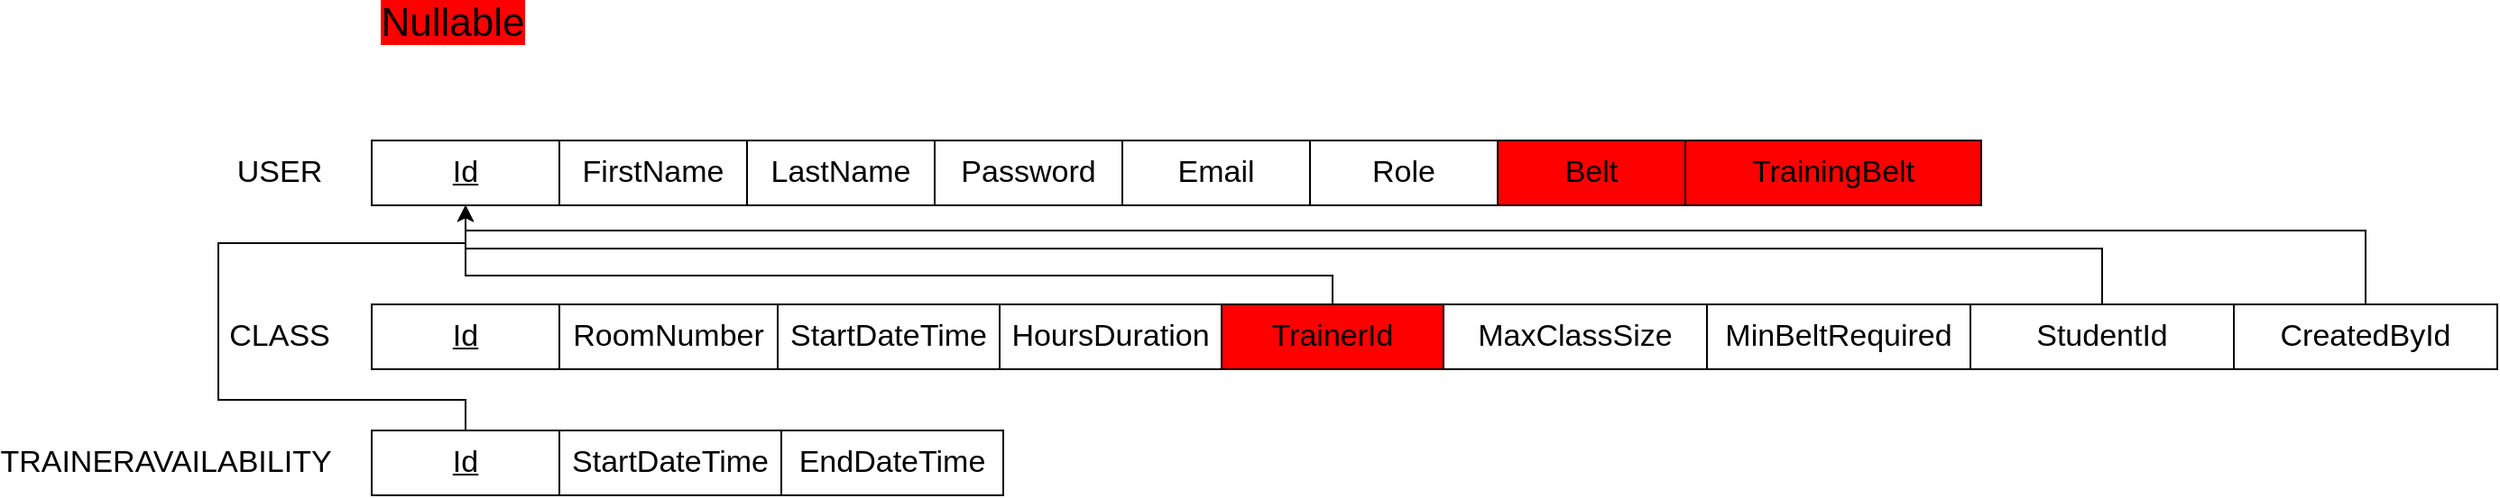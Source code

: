 <mxfile version="11.1.1" type="device"><diagram id="0e9pnpLnRvvH2o1bFCbQ" name="Page-1"><mxGraphModel dx="1822" dy="1224" grid="0" gridSize="10" guides="1" tooltips="1" connect="1" arrows="1" fold="1" page="0" pageScale="1" pageWidth="850" pageHeight="1100" math="0" shadow="0"><root><mxCell id="0"/><mxCell id="1" parent="0"/><mxCell id="2DdQ4dUA0T0h-lVzCuz4-2" value="&lt;font style=&quot;font-size: 17px&quot;&gt;USER&lt;/font&gt;" style="text;html=1;strokeColor=none;fillColor=none;align=center;verticalAlign=middle;whiteSpace=wrap;rounded=0;" parent="1" vertex="1"><mxGeometry x="74" y="79" width="40" height="20" as="geometry"/></mxCell><mxCell id="2DdQ4dUA0T0h-lVzCuz4-3" value="&lt;font style=&quot;font-size: 17px&quot;&gt;&lt;u&gt;Id&lt;/u&gt;&lt;/font&gt;" style="rounded=0;whiteSpace=wrap;html=1;" parent="1" vertex="1"><mxGeometry x="145" y="71" width="104" height="36" as="geometry"/></mxCell><mxCell id="2DdQ4dUA0T0h-lVzCuz4-4" value="&lt;span style=&quot;font-size: 17px&quot;&gt;FirstName&lt;/span&gt;" style="rounded=0;whiteSpace=wrap;html=1;" parent="1" vertex="1"><mxGeometry x="249" y="71" width="104" height="36" as="geometry"/></mxCell><mxCell id="2DdQ4dUA0T0h-lVzCuz4-6" value="&lt;span style=&quot;font-size: 17px&quot;&gt;LastName&lt;br&gt;&lt;/span&gt;" style="rounded=0;whiteSpace=wrap;html=1;" parent="1" vertex="1"><mxGeometry x="353" y="71" width="104" height="36" as="geometry"/></mxCell><mxCell id="2DdQ4dUA0T0h-lVzCuz4-8" value="&lt;span style=&quot;font-size: 17px&quot;&gt;Password&lt;br&gt;&lt;/span&gt;" style="rounded=0;whiteSpace=wrap;html=1;" parent="1" vertex="1"><mxGeometry x="457" y="71" width="104" height="36" as="geometry"/></mxCell><mxCell id="2DdQ4dUA0T0h-lVzCuz4-9" value="&lt;span style=&quot;font-size: 17px&quot;&gt;Email&lt;br&gt;&lt;/span&gt;" style="rounded=0;whiteSpace=wrap;html=1;" parent="1" vertex="1"><mxGeometry x="561" y="71" width="104" height="36" as="geometry"/></mxCell><mxCell id="2DdQ4dUA0T0h-lVzCuz4-10" value="&lt;span style=&quot;font-size: 17px&quot;&gt;Role&lt;br&gt;&lt;/span&gt;" style="rounded=0;whiteSpace=wrap;html=1;" parent="1" vertex="1"><mxGeometry x="665" y="71" width="104" height="36" as="geometry"/></mxCell><mxCell id="2DdQ4dUA0T0h-lVzCuz4-15" value="&lt;span style=&quot;font-size: 17px&quot;&gt;Belt&lt;br&gt;&lt;/span&gt;" style="rounded=0;whiteSpace=wrap;html=1;fillColor=#FF0000;" parent="1" vertex="1"><mxGeometry x="769" y="71" width="104" height="36" as="geometry"/></mxCell><mxCell id="2DdQ4dUA0T0h-lVzCuz4-16" value="&lt;span style=&quot;font-size: 17px&quot;&gt;TrainingBelt&lt;br&gt;&lt;/span&gt;" style="rounded=0;whiteSpace=wrap;html=1;fillColor=#FF0000;" parent="1" vertex="1"><mxGeometry x="873" y="71" width="164" height="36" as="geometry"/></mxCell><mxCell id="2DdQ4dUA0T0h-lVzCuz4-22" value="&lt;font style=&quot;font-size: 17px&quot;&gt;CLASS&lt;/font&gt;" style="text;html=1;strokeColor=none;fillColor=none;align=center;verticalAlign=middle;whiteSpace=wrap;rounded=0;" parent="1" vertex="1"><mxGeometry x="74" y="170" width="40" height="20" as="geometry"/></mxCell><mxCell id="2DdQ4dUA0T0h-lVzCuz4-23" value="&lt;font style=&quot;font-size: 17px&quot;&gt;&lt;u&gt;Id&lt;/u&gt;&lt;/font&gt;" style="rounded=0;whiteSpace=wrap;html=1;" parent="1" vertex="1"><mxGeometry x="145" y="162" width="104" height="36" as="geometry"/></mxCell><mxCell id="2DdQ4dUA0T0h-lVzCuz4-24" value="&lt;font style=&quot;font-size: 17px&quot;&gt;RoomNumber&lt;/font&gt;" style="rounded=0;whiteSpace=wrap;html=1;" parent="1" vertex="1"><mxGeometry x="249" y="162" width="121" height="36" as="geometry"/></mxCell><mxCell id="2DdQ4dUA0T0h-lVzCuz4-25" value="&lt;span style=&quot;font-size: 17px&quot;&gt;StartDateTime&lt;/span&gt;" style="rounded=0;whiteSpace=wrap;html=1;" parent="1" vertex="1"><mxGeometry x="370" y="162" width="123" height="36" as="geometry"/></mxCell><mxCell id="2DdQ4dUA0T0h-lVzCuz4-33" style="edgeStyle=orthogonalEdgeStyle;rounded=0;orthogonalLoop=1;jettySize=auto;html=1;entryX=0.5;entryY=1;entryDx=0;entryDy=0;" parent="1" source="2DdQ4dUA0T0h-lVzCuz4-29" target="2DdQ4dUA0T0h-lVzCuz4-3" edge="1"><mxGeometry relative="1" as="geometry"><mxPoint x="197" y="116" as="targetPoint"/><Array as="points"><mxPoint x="678" y="146"/><mxPoint x="197" y="146"/></Array></mxGeometry></mxCell><mxCell id="2DdQ4dUA0T0h-lVzCuz4-29" value="&lt;span style=&quot;font-size: 17px&quot;&gt;TrainerId&lt;/span&gt;" style="rounded=0;whiteSpace=wrap;html=1;fillColor=#FF0000;" parent="1" vertex="1"><mxGeometry x="616" y="162" width="123" height="36" as="geometry"/></mxCell><mxCell id="2DdQ4dUA0T0h-lVzCuz4-31" value="&lt;span style=&quot;font-size: 17px&quot;&gt;HoursDuration&lt;/span&gt;" style="rounded=0;whiteSpace=wrap;html=1;" parent="1" vertex="1"><mxGeometry x="493" y="162" width="123" height="36" as="geometry"/></mxCell><mxCell id="2DdQ4dUA0T0h-lVzCuz4-32" value="&lt;span style=&quot;font-size: 17px&quot;&gt;MinBeltRequired&lt;/span&gt;" style="rounded=0;whiteSpace=wrap;html=1;" parent="1" vertex="1"><mxGeometry x="885" y="162" width="146" height="36" as="geometry"/></mxCell><mxCell id="2DdQ4dUA0T0h-lVzCuz4-35" value="&lt;span style=&quot;font-size: 17px&quot;&gt;MaxClassSize&lt;/span&gt;" style="rounded=0;whiteSpace=wrap;html=1;" parent="1" vertex="1"><mxGeometry x="739" y="162" width="146" height="36" as="geometry"/></mxCell><mxCell id="2DdQ4dUA0T0h-lVzCuz4-37" value="&lt;span style=&quot;font-size: 17px&quot;&gt;TRAINERAVAILABILITY&lt;/span&gt;" style="text;html=1;strokeColor=none;fillColor=none;align=center;verticalAlign=middle;whiteSpace=wrap;rounded=0;" parent="1" vertex="1"><mxGeometry x="11" y="240" width="40" height="20" as="geometry"/></mxCell><mxCell id="2DdQ4dUA0T0h-lVzCuz4-39" style="edgeStyle=orthogonalEdgeStyle;rounded=0;orthogonalLoop=1;jettySize=auto;html=1;entryX=0.5;entryY=1;entryDx=0;entryDy=0;" parent="1" source="2DdQ4dUA0T0h-lVzCuz4-38" target="2DdQ4dUA0T0h-lVzCuz4-3" edge="1"><mxGeometry relative="1" as="geometry"><Array as="points"><mxPoint x="197" y="215"/><mxPoint x="60" y="215"/><mxPoint x="60" y="128"/><mxPoint x="197" y="128"/></Array></mxGeometry></mxCell><mxCell id="2DdQ4dUA0T0h-lVzCuz4-38" value="&lt;font style=&quot;font-size: 17px&quot;&gt;&lt;u&gt;Id&lt;/u&gt;&lt;/font&gt;" style="rounded=0;whiteSpace=wrap;html=1;" parent="1" vertex="1"><mxGeometry x="145" y="232" width="104" height="36" as="geometry"/></mxCell><mxCell id="2DdQ4dUA0T0h-lVzCuz4-41" style="edgeStyle=orthogonalEdgeStyle;rounded=0;orthogonalLoop=1;jettySize=auto;html=1;entryX=0.5;entryY=1;entryDx=0;entryDy=0;" parent="1" source="2DdQ4dUA0T0h-lVzCuz4-40" target="2DdQ4dUA0T0h-lVzCuz4-3" edge="1"><mxGeometry relative="1" as="geometry"><Array as="points"><mxPoint x="1104" y="131"/><mxPoint x="197" y="131"/></Array></mxGeometry></mxCell><mxCell id="2DdQ4dUA0T0h-lVzCuz4-40" value="&lt;span style=&quot;font-size: 17px&quot;&gt;StudentId&lt;/span&gt;" style="rounded=0;whiteSpace=wrap;html=1;" parent="1" vertex="1"><mxGeometry x="1031" y="162" width="146" height="36" as="geometry"/></mxCell><mxCell id="2DdQ4dUA0T0h-lVzCuz4-42" value="&lt;span style=&quot;font-size: 17px&quot;&gt;StartDateTime&lt;/span&gt;" style="rounded=0;whiteSpace=wrap;html=1;" parent="1" vertex="1"><mxGeometry x="249" y="232" width="123" height="36" as="geometry"/></mxCell><mxCell id="2DdQ4dUA0T0h-lVzCuz4-43" value="&lt;span style=&quot;font-size: 17px&quot;&gt;EndDateTime&lt;/span&gt;" style="rounded=0;whiteSpace=wrap;html=1;" parent="1" vertex="1"><mxGeometry x="372" y="232" width="123" height="36" as="geometry"/></mxCell><mxCell id="FJQbHBvAIGkA0O1aAShK-1" value="&lt;font style=&quot;font-size: 22px ; background-color: rgb(255 , 0 , 0)&quot;&gt;Nullable&lt;/font&gt;" style="text;html=1;strokeColor=none;fillColor=none;align=center;verticalAlign=middle;whiteSpace=wrap;rounded=0;strokeWidth=9;" vertex="1" parent="1"><mxGeometry x="170" y="-4" width="40" height="20" as="geometry"/></mxCell><mxCell id="FJQbHBvAIGkA0O1aAShK-3" style="edgeStyle=orthogonalEdgeStyle;rounded=0;orthogonalLoop=1;jettySize=auto;html=1;entryX=0.5;entryY=1;entryDx=0;entryDy=0;" edge="1" parent="1" source="FJQbHBvAIGkA0O1aAShK-2" target="2DdQ4dUA0T0h-lVzCuz4-3"><mxGeometry relative="1" as="geometry"><Array as="points"><mxPoint x="1250" y="121"/><mxPoint x="197" y="121"/></Array></mxGeometry></mxCell><mxCell id="FJQbHBvAIGkA0O1aAShK-2" value="&lt;span style=&quot;font-size: 17px&quot;&gt;CreatedById&lt;/span&gt;" style="rounded=0;whiteSpace=wrap;html=1;" vertex="1" parent="1"><mxGeometry x="1177" y="162" width="146" height="36" as="geometry"/></mxCell></root></mxGraphModel></diagram></mxfile>